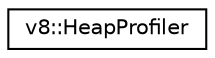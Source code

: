 digraph "Graphical Class Hierarchy"
{
  edge [fontname="Helvetica",fontsize="10",labelfontname="Helvetica",labelfontsize="10"];
  node [fontname="Helvetica",fontsize="10",shape=record];
  rankdir="LR";
  Node1 [label="v8::HeapProfiler",height=0.2,width=0.4,color="black", fillcolor="white", style="filled",URL="$classv8_1_1HeapProfiler.html"];
}
